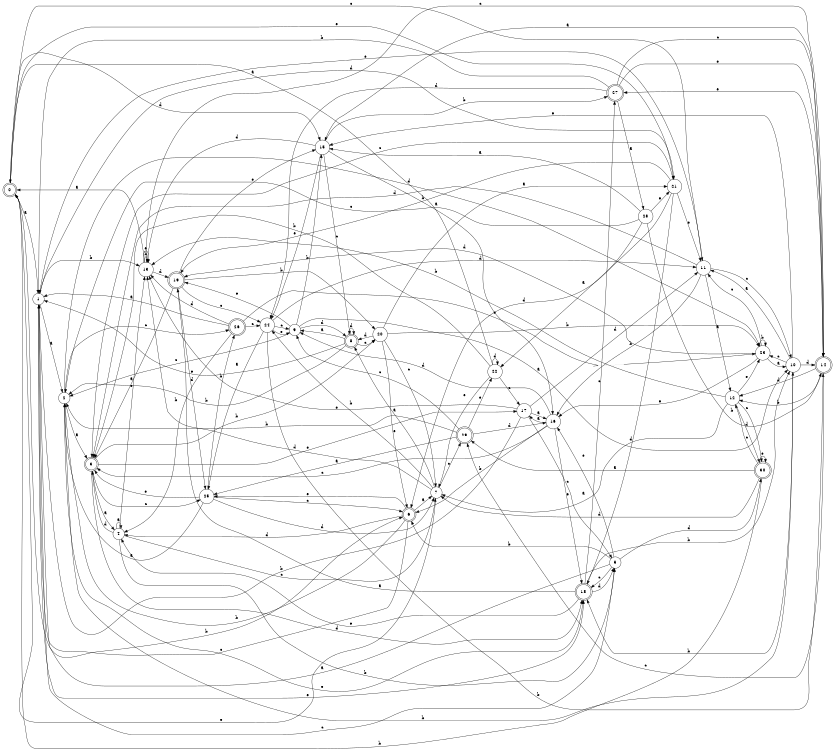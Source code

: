 digraph n25_2 {
__start0 [label="" shape="none"];

rankdir=LR;
size="8,5";

s0 [style="rounded,filled", color="black", fillcolor="white" shape="doublecircle", label="0"];
s1 [style="filled", color="black", fillcolor="white" shape="circle", label="1"];
s2 [style="filled", color="black", fillcolor="white" shape="circle", label="2"];
s3 [style="rounded,filled", color="black", fillcolor="white" shape="doublecircle", label="3"];
s4 [style="filled", color="black", fillcolor="white" shape="circle", label="4"];
s5 [style="filled", color="black", fillcolor="white" shape="circle", label="5"];
s6 [style="rounded,filled", color="black", fillcolor="white" shape="doublecircle", label="6"];
s7 [style="filled", color="black", fillcolor="white" shape="circle", label="7"];
s8 [style="rounded,filled", color="black", fillcolor="white" shape="doublecircle", label="8"];
s9 [style="filled", color="black", fillcolor="white" shape="circle", label="9"];
s10 [style="filled", color="black", fillcolor="white" shape="circle", label="10"];
s11 [style="filled", color="black", fillcolor="white" shape="circle", label="11"];
s12 [style="filled", color="black", fillcolor="white" shape="circle", label="12"];
s13 [style="filled", color="black", fillcolor="white" shape="circle", label="13"];
s14 [style="rounded,filled", color="black", fillcolor="white" shape="doublecircle", label="14"];
s15 [style="filled", color="black", fillcolor="white" shape="circle", label="15"];
s16 [style="filled", color="black", fillcolor="white" shape="circle", label="16"];
s17 [style="filled", color="black", fillcolor="white" shape="circle", label="17"];
s18 [style="rounded,filled", color="black", fillcolor="white" shape="doublecircle", label="18"];
s19 [style="rounded,filled", color="black", fillcolor="white" shape="doublecircle", label="19"];
s20 [style="filled", color="black", fillcolor="white" shape="circle", label="20"];
s21 [style="filled", color="black", fillcolor="white" shape="circle", label="21"];
s22 [style="filled", color="black", fillcolor="white" shape="circle", label="22"];
s23 [style="filled", color="black", fillcolor="white" shape="circle", label="23"];
s24 [style="filled", color="black", fillcolor="white" shape="circle", label="24"];
s25 [style="filled", color="black", fillcolor="white" shape="circle", label="25"];
s26 [style="rounded,filled", color="black", fillcolor="white" shape="doublecircle", label="26"];
s27 [style="rounded,filled", color="black", fillcolor="white" shape="doublecircle", label="27"];
s28 [style="filled", color="black", fillcolor="white" shape="circle", label="28"];
s29 [style="rounded,filled", color="black", fillcolor="white" shape="doublecircle", label="29"];
s30 [style="rounded,filled", color="black", fillcolor="white" shape="doublecircle", label="30"];
s0 -> s1 [label="a"];
s0 -> s6 [label="b"];
s0 -> s11 [label="c"];
s0 -> s15 [label="d"];
s0 -> s21 [label="e"];
s1 -> s2 [label="a"];
s1 -> s13 [label="b"];
s1 -> s5 [label="c"];
s1 -> s21 [label="d"];
s1 -> s18 [label="e"];
s2 -> s3 [label="a"];
s2 -> s10 [label="b"];
s2 -> s26 [label="c"];
s2 -> s23 [label="d"];
s2 -> s18 [label="e"];
s3 -> s4 [label="a"];
s3 -> s20 [label="b"];
s3 -> s25 [label="c"];
s3 -> s18 [label="d"];
s3 -> s17 [label="e"];
s4 -> s4 [label="a"];
s4 -> s5 [label="b"];
s4 -> s7 [label="c"];
s4 -> s3 [label="d"];
s4 -> s13 [label="e"];
s5 -> s1 [label="a"];
s5 -> s6 [label="b"];
s5 -> s18 [label="c"];
s5 -> s30 [label="d"];
s5 -> s16 [label="e"];
s6 -> s7 [label="a"];
s6 -> s2 [label="b"];
s6 -> s1 [label="c"];
s6 -> s4 [label="d"];
s6 -> s25 [label="e"];
s7 -> s8 [label="a"];
s7 -> s24 [label="b"];
s7 -> s29 [label="c"];
s7 -> s13 [label="d"];
s7 -> s0 [label="e"];
s8 -> s9 [label="a"];
s8 -> s2 [label="b"];
s8 -> s20 [label="c"];
s8 -> s8 [label="d"];
s8 -> s1 [label="e"];
s9 -> s10 [label="a"];
s9 -> s15 [label="b"];
s9 -> s2 [label="c"];
s9 -> s8 [label="d"];
s9 -> s19 [label="e"];
s10 -> s11 [label="a"];
s10 -> s18 [label="b"];
s10 -> s23 [label="c"];
s10 -> s14 [label="d"];
s10 -> s15 [label="e"];
s11 -> s12 [label="a"];
s11 -> s16 [label="b"];
s11 -> s10 [label="c"];
s11 -> s3 [label="d"];
s11 -> s1 [label="e"];
s12 -> s7 [label="a"];
s12 -> s13 [label="b"];
s12 -> s30 [label="c"];
s12 -> s30 [label="d"];
s12 -> s23 [label="e"];
s13 -> s0 [label="a"];
s13 -> s13 [label="b"];
s13 -> s14 [label="c"];
s13 -> s19 [label="d"];
s13 -> s13 [label="e"];
s14 -> s15 [label="a"];
s14 -> s12 [label="b"];
s14 -> s29 [label="c"];
s14 -> s12 [label="d"];
s14 -> s27 [label="e"];
s15 -> s16 [label="a"];
s15 -> s27 [label="b"];
s15 -> s8 [label="c"];
s15 -> s13 [label="d"];
s15 -> s24 [label="e"];
s16 -> s17 [label="a"];
s16 -> s6 [label="b"];
s16 -> s3 [label="c"];
s16 -> s9 [label="d"];
s16 -> s18 [label="e"];
s17 -> s16 [label="a"];
s17 -> s1 [label="b"];
s17 -> s5 [label="c"];
s17 -> s11 [label="d"];
s17 -> s13 [label="e"];
s18 -> s19 [label="a"];
s18 -> s10 [label="b"];
s18 -> s27 [label="c"];
s18 -> s5 [label="d"];
s18 -> s4 [label="e"];
s19 -> s3 [label="a"];
s19 -> s20 [label="b"];
s19 -> s24 [label="c"];
s19 -> s25 [label="d"];
s19 -> s15 [label="e"];
s20 -> s21 [label="a"];
s20 -> s23 [label="b"];
s20 -> s7 [label="c"];
s20 -> s8 [label="d"];
s20 -> s6 [label="e"];
s21 -> s22 [label="a"];
s21 -> s19 [label="b"];
s21 -> s3 [label="c"];
s21 -> s18 [label="d"];
s21 -> s11 [label="e"];
s22 -> s0 [label="a"];
s22 -> s3 [label="b"];
s22 -> s17 [label="c"];
s22 -> s22 [label="d"];
s22 -> s7 [label="e"];
s23 -> s10 [label="a"];
s23 -> s23 [label="b"];
s23 -> s11 [label="c"];
s23 -> s19 [label="d"];
s23 -> s16 [label="e"];
s24 -> s25 [label="a"];
s24 -> s14 [label="b"];
s24 -> s9 [label="c"];
s24 -> s11 [label="d"];
s24 -> s9 [label="e"];
s25 -> s2 [label="a"];
s25 -> s26 [label="b"];
s25 -> s6 [label="c"];
s25 -> s7 [label="d"];
s25 -> s3 [label="e"];
s26 -> s1 [label="a"];
s26 -> s4 [label="b"];
s26 -> s24 [label="c"];
s26 -> s13 [label="d"];
s26 -> s23 [label="e"];
s27 -> s28 [label="a"];
s27 -> s1 [label="b"];
s27 -> s14 [label="c"];
s27 -> s24 [label="d"];
s27 -> s14 [label="e"];
s28 -> s15 [label="a"];
s28 -> s14 [label="b"];
s28 -> s2 [label="c"];
s28 -> s6 [label="d"];
s28 -> s21 [label="e"];
s29 -> s25 [label="a"];
s29 -> s2 [label="b"];
s29 -> s9 [label="c"];
s29 -> s16 [label="d"];
s29 -> s22 [label="e"];
s30 -> s29 [label="a"];
s30 -> s0 [label="b"];
s30 -> s12 [label="c"];
s30 -> s7 [label="d"];
s30 -> s30 [label="e"];

}